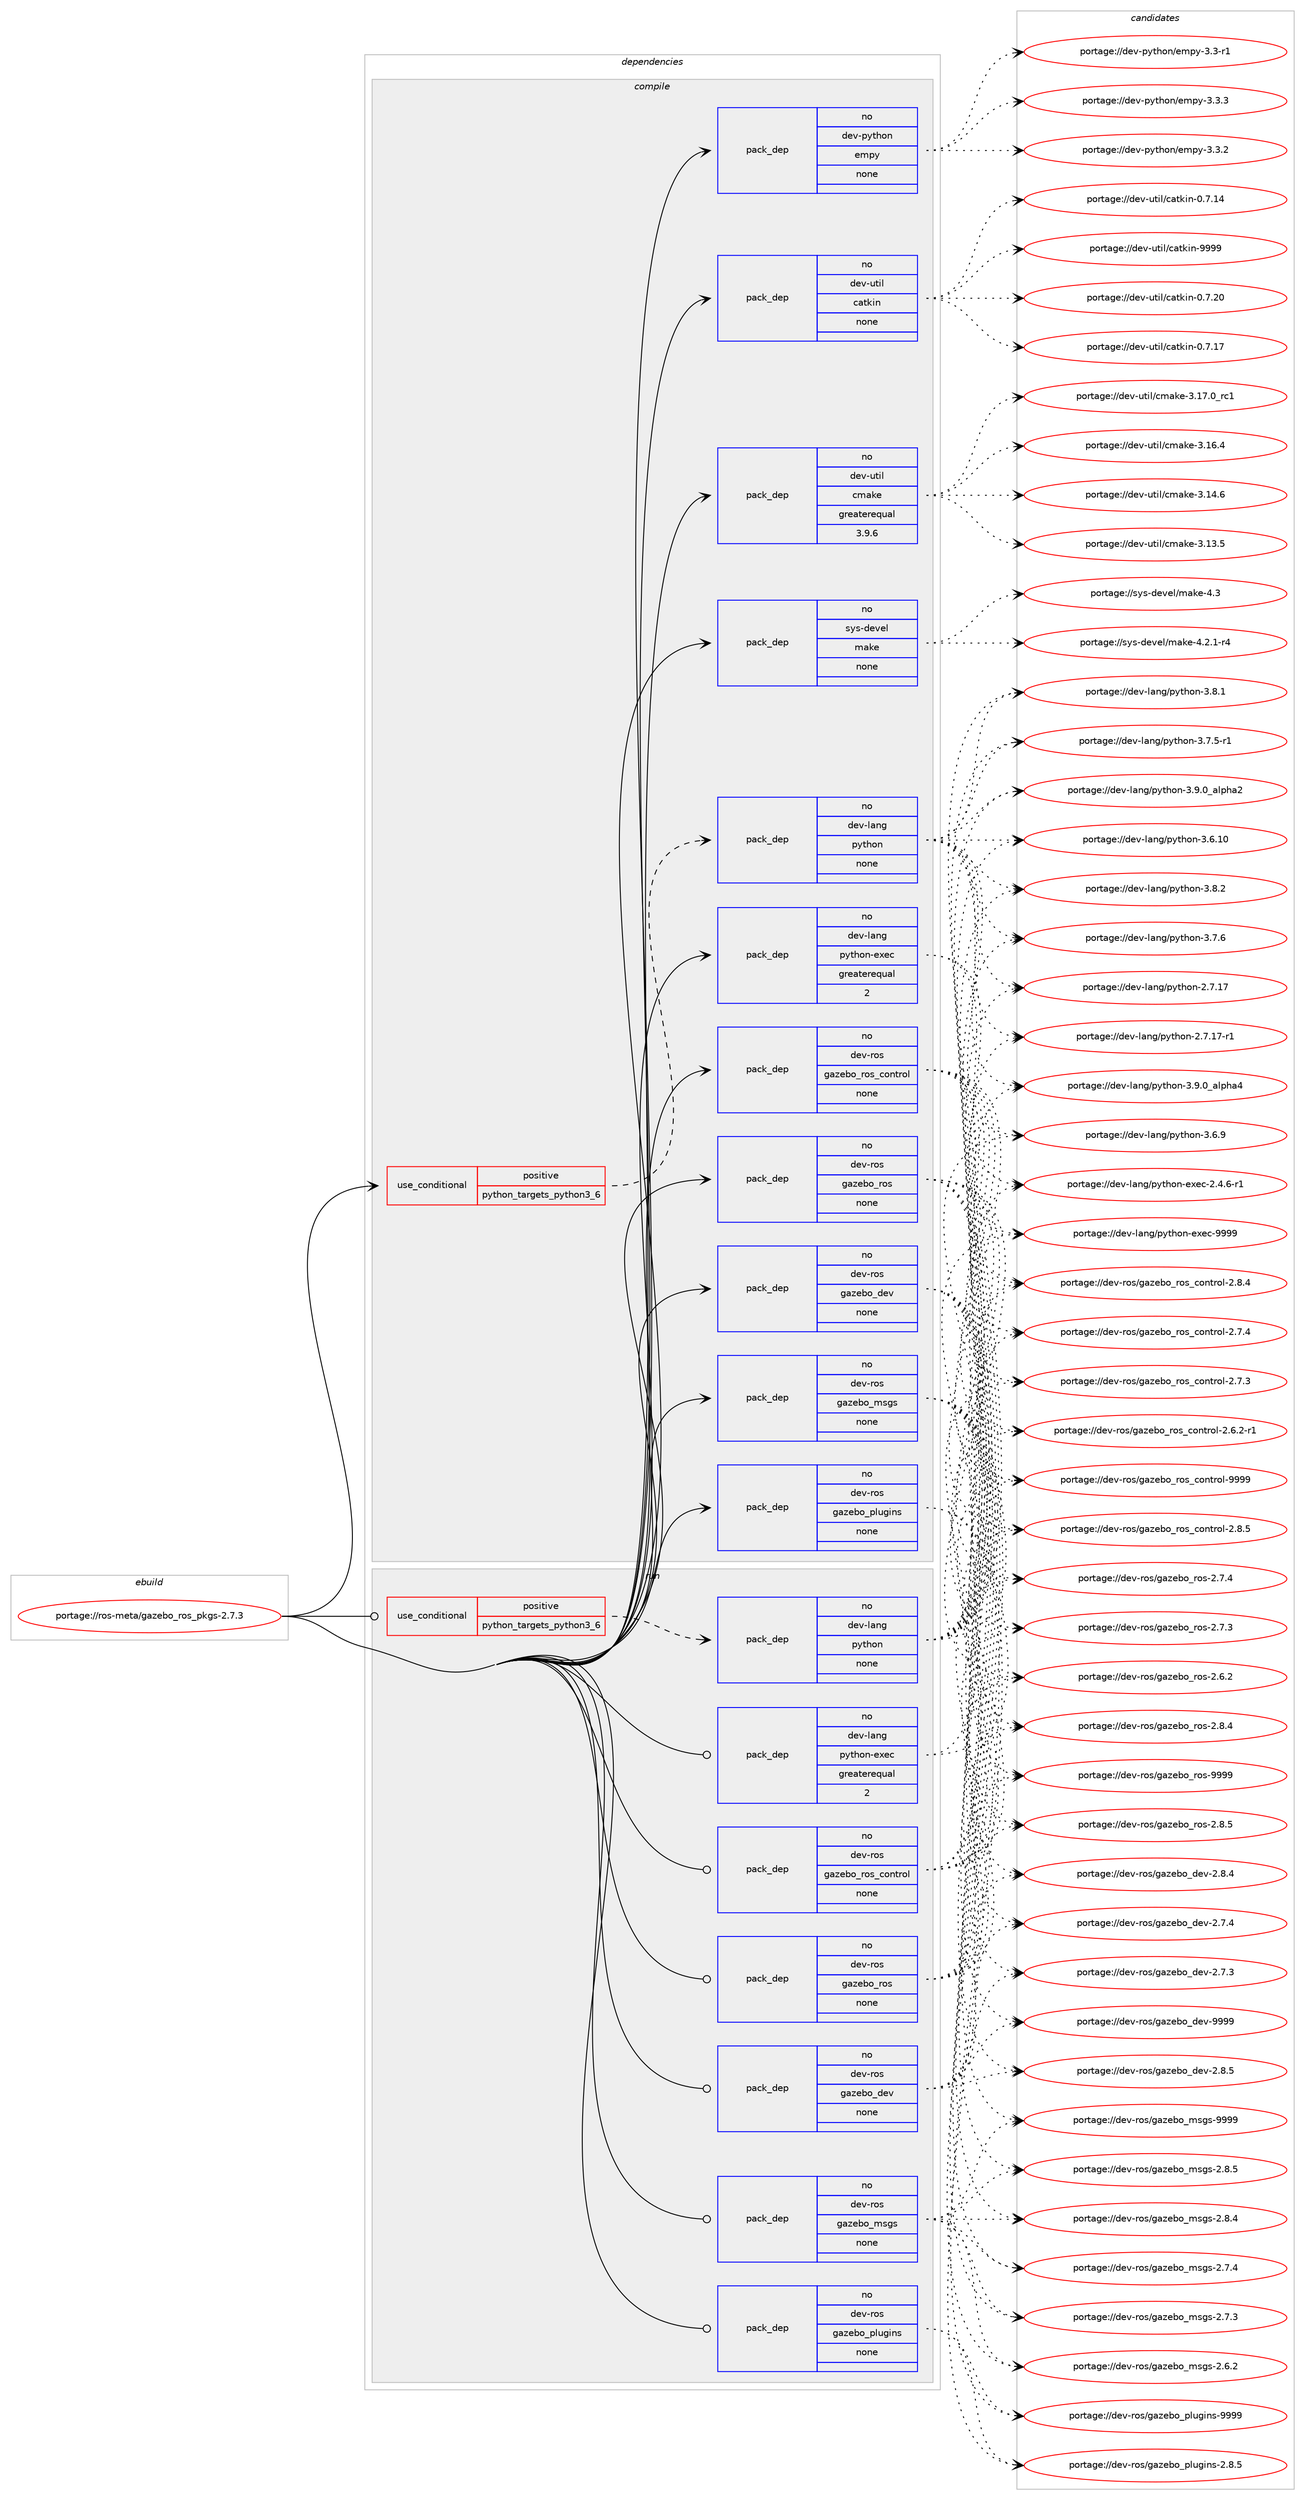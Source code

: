 digraph prolog {

# *************
# Graph options
# *************

newrank=true;
concentrate=true;
compound=true;
graph [rankdir=LR,fontname=Helvetica,fontsize=10,ranksep=1.5];#, ranksep=2.5, nodesep=0.2];
edge  [arrowhead=vee];
node  [fontname=Helvetica,fontsize=10];

# **********
# The ebuild
# **********

subgraph cluster_leftcol {
color=gray;
rank=same;
label=<<i>ebuild</i>>;
id [label="portage://ros-meta/gazebo_ros_pkgs-2.7.3", color=red, width=4, href="../ros-meta/gazebo_ros_pkgs-2.7.3.svg"];
}

# ****************
# The dependencies
# ****************

subgraph cluster_midcol {
color=gray;
label=<<i>dependencies</i>>;
subgraph cluster_compile {
fillcolor="#eeeeee";
style=filled;
label=<<i>compile</i>>;
subgraph cond12241 {
dependency62548 [label=<<TABLE BORDER="0" CELLBORDER="1" CELLSPACING="0" CELLPADDING="4"><TR><TD ROWSPAN="3" CELLPADDING="10">use_conditional</TD></TR><TR><TD>positive</TD></TR><TR><TD>python_targets_python3_6</TD></TR></TABLE>>, shape=none, color=red];
subgraph pack49035 {
dependency62549 [label=<<TABLE BORDER="0" CELLBORDER="1" CELLSPACING="0" CELLPADDING="4" WIDTH="220"><TR><TD ROWSPAN="6" CELLPADDING="30">pack_dep</TD></TR><TR><TD WIDTH="110">no</TD></TR><TR><TD>dev-lang</TD></TR><TR><TD>python</TD></TR><TR><TD>none</TD></TR><TR><TD></TD></TR></TABLE>>, shape=none, color=blue];
}
dependency62548:e -> dependency62549:w [weight=20,style="dashed",arrowhead="vee"];
}
id:e -> dependency62548:w [weight=20,style="solid",arrowhead="vee"];
subgraph pack49036 {
dependency62550 [label=<<TABLE BORDER="0" CELLBORDER="1" CELLSPACING="0" CELLPADDING="4" WIDTH="220"><TR><TD ROWSPAN="6" CELLPADDING="30">pack_dep</TD></TR><TR><TD WIDTH="110">no</TD></TR><TR><TD>dev-lang</TD></TR><TR><TD>python-exec</TD></TR><TR><TD>greaterequal</TD></TR><TR><TD>2</TD></TR></TABLE>>, shape=none, color=blue];
}
id:e -> dependency62550:w [weight=20,style="solid",arrowhead="vee"];
subgraph pack49037 {
dependency62551 [label=<<TABLE BORDER="0" CELLBORDER="1" CELLSPACING="0" CELLPADDING="4" WIDTH="220"><TR><TD ROWSPAN="6" CELLPADDING="30">pack_dep</TD></TR><TR><TD WIDTH="110">no</TD></TR><TR><TD>dev-python</TD></TR><TR><TD>empy</TD></TR><TR><TD>none</TD></TR><TR><TD></TD></TR></TABLE>>, shape=none, color=blue];
}
id:e -> dependency62551:w [weight=20,style="solid",arrowhead="vee"];
subgraph pack49038 {
dependency62552 [label=<<TABLE BORDER="0" CELLBORDER="1" CELLSPACING="0" CELLPADDING="4" WIDTH="220"><TR><TD ROWSPAN="6" CELLPADDING="30">pack_dep</TD></TR><TR><TD WIDTH="110">no</TD></TR><TR><TD>dev-ros</TD></TR><TR><TD>gazebo_dev</TD></TR><TR><TD>none</TD></TR><TR><TD></TD></TR></TABLE>>, shape=none, color=blue];
}
id:e -> dependency62552:w [weight=20,style="solid",arrowhead="vee"];
subgraph pack49039 {
dependency62553 [label=<<TABLE BORDER="0" CELLBORDER="1" CELLSPACING="0" CELLPADDING="4" WIDTH="220"><TR><TD ROWSPAN="6" CELLPADDING="30">pack_dep</TD></TR><TR><TD WIDTH="110">no</TD></TR><TR><TD>dev-ros</TD></TR><TR><TD>gazebo_msgs</TD></TR><TR><TD>none</TD></TR><TR><TD></TD></TR></TABLE>>, shape=none, color=blue];
}
id:e -> dependency62553:w [weight=20,style="solid",arrowhead="vee"];
subgraph pack49040 {
dependency62554 [label=<<TABLE BORDER="0" CELLBORDER="1" CELLSPACING="0" CELLPADDING="4" WIDTH="220"><TR><TD ROWSPAN="6" CELLPADDING="30">pack_dep</TD></TR><TR><TD WIDTH="110">no</TD></TR><TR><TD>dev-ros</TD></TR><TR><TD>gazebo_plugins</TD></TR><TR><TD>none</TD></TR><TR><TD></TD></TR></TABLE>>, shape=none, color=blue];
}
id:e -> dependency62554:w [weight=20,style="solid",arrowhead="vee"];
subgraph pack49041 {
dependency62555 [label=<<TABLE BORDER="0" CELLBORDER="1" CELLSPACING="0" CELLPADDING="4" WIDTH="220"><TR><TD ROWSPAN="6" CELLPADDING="30">pack_dep</TD></TR><TR><TD WIDTH="110">no</TD></TR><TR><TD>dev-ros</TD></TR><TR><TD>gazebo_ros</TD></TR><TR><TD>none</TD></TR><TR><TD></TD></TR></TABLE>>, shape=none, color=blue];
}
id:e -> dependency62555:w [weight=20,style="solid",arrowhead="vee"];
subgraph pack49042 {
dependency62556 [label=<<TABLE BORDER="0" CELLBORDER="1" CELLSPACING="0" CELLPADDING="4" WIDTH="220"><TR><TD ROWSPAN="6" CELLPADDING="30">pack_dep</TD></TR><TR><TD WIDTH="110">no</TD></TR><TR><TD>dev-ros</TD></TR><TR><TD>gazebo_ros_control</TD></TR><TR><TD>none</TD></TR><TR><TD></TD></TR></TABLE>>, shape=none, color=blue];
}
id:e -> dependency62556:w [weight=20,style="solid",arrowhead="vee"];
subgraph pack49043 {
dependency62557 [label=<<TABLE BORDER="0" CELLBORDER="1" CELLSPACING="0" CELLPADDING="4" WIDTH="220"><TR><TD ROWSPAN="6" CELLPADDING="30">pack_dep</TD></TR><TR><TD WIDTH="110">no</TD></TR><TR><TD>dev-util</TD></TR><TR><TD>catkin</TD></TR><TR><TD>none</TD></TR><TR><TD></TD></TR></TABLE>>, shape=none, color=blue];
}
id:e -> dependency62557:w [weight=20,style="solid",arrowhead="vee"];
subgraph pack49044 {
dependency62558 [label=<<TABLE BORDER="0" CELLBORDER="1" CELLSPACING="0" CELLPADDING="4" WIDTH="220"><TR><TD ROWSPAN="6" CELLPADDING="30">pack_dep</TD></TR><TR><TD WIDTH="110">no</TD></TR><TR><TD>dev-util</TD></TR><TR><TD>cmake</TD></TR><TR><TD>greaterequal</TD></TR><TR><TD>3.9.6</TD></TR></TABLE>>, shape=none, color=blue];
}
id:e -> dependency62558:w [weight=20,style="solid",arrowhead="vee"];
subgraph pack49045 {
dependency62559 [label=<<TABLE BORDER="0" CELLBORDER="1" CELLSPACING="0" CELLPADDING="4" WIDTH="220"><TR><TD ROWSPAN="6" CELLPADDING="30">pack_dep</TD></TR><TR><TD WIDTH="110">no</TD></TR><TR><TD>sys-devel</TD></TR><TR><TD>make</TD></TR><TR><TD>none</TD></TR><TR><TD></TD></TR></TABLE>>, shape=none, color=blue];
}
id:e -> dependency62559:w [weight=20,style="solid",arrowhead="vee"];
}
subgraph cluster_compileandrun {
fillcolor="#eeeeee";
style=filled;
label=<<i>compile and run</i>>;
}
subgraph cluster_run {
fillcolor="#eeeeee";
style=filled;
label=<<i>run</i>>;
subgraph cond12242 {
dependency62560 [label=<<TABLE BORDER="0" CELLBORDER="1" CELLSPACING="0" CELLPADDING="4"><TR><TD ROWSPAN="3" CELLPADDING="10">use_conditional</TD></TR><TR><TD>positive</TD></TR><TR><TD>python_targets_python3_6</TD></TR></TABLE>>, shape=none, color=red];
subgraph pack49046 {
dependency62561 [label=<<TABLE BORDER="0" CELLBORDER="1" CELLSPACING="0" CELLPADDING="4" WIDTH="220"><TR><TD ROWSPAN="6" CELLPADDING="30">pack_dep</TD></TR><TR><TD WIDTH="110">no</TD></TR><TR><TD>dev-lang</TD></TR><TR><TD>python</TD></TR><TR><TD>none</TD></TR><TR><TD></TD></TR></TABLE>>, shape=none, color=blue];
}
dependency62560:e -> dependency62561:w [weight=20,style="dashed",arrowhead="vee"];
}
id:e -> dependency62560:w [weight=20,style="solid",arrowhead="odot"];
subgraph pack49047 {
dependency62562 [label=<<TABLE BORDER="0" CELLBORDER="1" CELLSPACING="0" CELLPADDING="4" WIDTH="220"><TR><TD ROWSPAN="6" CELLPADDING="30">pack_dep</TD></TR><TR><TD WIDTH="110">no</TD></TR><TR><TD>dev-lang</TD></TR><TR><TD>python-exec</TD></TR><TR><TD>greaterequal</TD></TR><TR><TD>2</TD></TR></TABLE>>, shape=none, color=blue];
}
id:e -> dependency62562:w [weight=20,style="solid",arrowhead="odot"];
subgraph pack49048 {
dependency62563 [label=<<TABLE BORDER="0" CELLBORDER="1" CELLSPACING="0" CELLPADDING="4" WIDTH="220"><TR><TD ROWSPAN="6" CELLPADDING="30">pack_dep</TD></TR><TR><TD WIDTH="110">no</TD></TR><TR><TD>dev-ros</TD></TR><TR><TD>gazebo_dev</TD></TR><TR><TD>none</TD></TR><TR><TD></TD></TR></TABLE>>, shape=none, color=blue];
}
id:e -> dependency62563:w [weight=20,style="solid",arrowhead="odot"];
subgraph pack49049 {
dependency62564 [label=<<TABLE BORDER="0" CELLBORDER="1" CELLSPACING="0" CELLPADDING="4" WIDTH="220"><TR><TD ROWSPAN="6" CELLPADDING="30">pack_dep</TD></TR><TR><TD WIDTH="110">no</TD></TR><TR><TD>dev-ros</TD></TR><TR><TD>gazebo_msgs</TD></TR><TR><TD>none</TD></TR><TR><TD></TD></TR></TABLE>>, shape=none, color=blue];
}
id:e -> dependency62564:w [weight=20,style="solid",arrowhead="odot"];
subgraph pack49050 {
dependency62565 [label=<<TABLE BORDER="0" CELLBORDER="1" CELLSPACING="0" CELLPADDING="4" WIDTH="220"><TR><TD ROWSPAN="6" CELLPADDING="30">pack_dep</TD></TR><TR><TD WIDTH="110">no</TD></TR><TR><TD>dev-ros</TD></TR><TR><TD>gazebo_plugins</TD></TR><TR><TD>none</TD></TR><TR><TD></TD></TR></TABLE>>, shape=none, color=blue];
}
id:e -> dependency62565:w [weight=20,style="solid",arrowhead="odot"];
subgraph pack49051 {
dependency62566 [label=<<TABLE BORDER="0" CELLBORDER="1" CELLSPACING="0" CELLPADDING="4" WIDTH="220"><TR><TD ROWSPAN="6" CELLPADDING="30">pack_dep</TD></TR><TR><TD WIDTH="110">no</TD></TR><TR><TD>dev-ros</TD></TR><TR><TD>gazebo_ros</TD></TR><TR><TD>none</TD></TR><TR><TD></TD></TR></TABLE>>, shape=none, color=blue];
}
id:e -> dependency62566:w [weight=20,style="solid",arrowhead="odot"];
subgraph pack49052 {
dependency62567 [label=<<TABLE BORDER="0" CELLBORDER="1" CELLSPACING="0" CELLPADDING="4" WIDTH="220"><TR><TD ROWSPAN="6" CELLPADDING="30">pack_dep</TD></TR><TR><TD WIDTH="110">no</TD></TR><TR><TD>dev-ros</TD></TR><TR><TD>gazebo_ros_control</TD></TR><TR><TD>none</TD></TR><TR><TD></TD></TR></TABLE>>, shape=none, color=blue];
}
id:e -> dependency62567:w [weight=20,style="solid",arrowhead="odot"];
}
}

# **************
# The candidates
# **************

subgraph cluster_choices {
rank=same;
color=gray;
label=<<i>candidates</i>>;

subgraph choice49035 {
color=black;
nodesep=1;
choice10010111845108971101034711212111610411111045514657464895971081121049752 [label="portage://dev-lang/python-3.9.0_alpha4", color=red, width=4,href="../dev-lang/python-3.9.0_alpha4.svg"];
choice10010111845108971101034711212111610411111045514657464895971081121049750 [label="portage://dev-lang/python-3.9.0_alpha2", color=red, width=4,href="../dev-lang/python-3.9.0_alpha2.svg"];
choice100101118451089711010347112121116104111110455146564650 [label="portage://dev-lang/python-3.8.2", color=red, width=4,href="../dev-lang/python-3.8.2.svg"];
choice100101118451089711010347112121116104111110455146564649 [label="portage://dev-lang/python-3.8.1", color=red, width=4,href="../dev-lang/python-3.8.1.svg"];
choice100101118451089711010347112121116104111110455146554654 [label="portage://dev-lang/python-3.7.6", color=red, width=4,href="../dev-lang/python-3.7.6.svg"];
choice1001011184510897110103471121211161041111104551465546534511449 [label="portage://dev-lang/python-3.7.5-r1", color=red, width=4,href="../dev-lang/python-3.7.5-r1.svg"];
choice100101118451089711010347112121116104111110455146544657 [label="portage://dev-lang/python-3.6.9", color=red, width=4,href="../dev-lang/python-3.6.9.svg"];
choice10010111845108971101034711212111610411111045514654464948 [label="portage://dev-lang/python-3.6.10", color=red, width=4,href="../dev-lang/python-3.6.10.svg"];
choice100101118451089711010347112121116104111110455046554649554511449 [label="portage://dev-lang/python-2.7.17-r1", color=red, width=4,href="../dev-lang/python-2.7.17-r1.svg"];
choice10010111845108971101034711212111610411111045504655464955 [label="portage://dev-lang/python-2.7.17", color=red, width=4,href="../dev-lang/python-2.7.17.svg"];
dependency62549:e -> choice10010111845108971101034711212111610411111045514657464895971081121049752:w [style=dotted,weight="100"];
dependency62549:e -> choice10010111845108971101034711212111610411111045514657464895971081121049750:w [style=dotted,weight="100"];
dependency62549:e -> choice100101118451089711010347112121116104111110455146564650:w [style=dotted,weight="100"];
dependency62549:e -> choice100101118451089711010347112121116104111110455146564649:w [style=dotted,weight="100"];
dependency62549:e -> choice100101118451089711010347112121116104111110455146554654:w [style=dotted,weight="100"];
dependency62549:e -> choice1001011184510897110103471121211161041111104551465546534511449:w [style=dotted,weight="100"];
dependency62549:e -> choice100101118451089711010347112121116104111110455146544657:w [style=dotted,weight="100"];
dependency62549:e -> choice10010111845108971101034711212111610411111045514654464948:w [style=dotted,weight="100"];
dependency62549:e -> choice100101118451089711010347112121116104111110455046554649554511449:w [style=dotted,weight="100"];
dependency62549:e -> choice10010111845108971101034711212111610411111045504655464955:w [style=dotted,weight="100"];
}
subgraph choice49036 {
color=black;
nodesep=1;
choice10010111845108971101034711212111610411111045101120101994557575757 [label="portage://dev-lang/python-exec-9999", color=red, width=4,href="../dev-lang/python-exec-9999.svg"];
choice10010111845108971101034711212111610411111045101120101994550465246544511449 [label="portage://dev-lang/python-exec-2.4.6-r1", color=red, width=4,href="../dev-lang/python-exec-2.4.6-r1.svg"];
dependency62550:e -> choice10010111845108971101034711212111610411111045101120101994557575757:w [style=dotted,weight="100"];
dependency62550:e -> choice10010111845108971101034711212111610411111045101120101994550465246544511449:w [style=dotted,weight="100"];
}
subgraph choice49037 {
color=black;
nodesep=1;
choice1001011184511212111610411111047101109112121455146514651 [label="portage://dev-python/empy-3.3.3", color=red, width=4,href="../dev-python/empy-3.3.3.svg"];
choice1001011184511212111610411111047101109112121455146514650 [label="portage://dev-python/empy-3.3.2", color=red, width=4,href="../dev-python/empy-3.3.2.svg"];
choice1001011184511212111610411111047101109112121455146514511449 [label="portage://dev-python/empy-3.3-r1", color=red, width=4,href="../dev-python/empy-3.3-r1.svg"];
dependency62551:e -> choice1001011184511212111610411111047101109112121455146514651:w [style=dotted,weight="100"];
dependency62551:e -> choice1001011184511212111610411111047101109112121455146514650:w [style=dotted,weight="100"];
dependency62551:e -> choice1001011184511212111610411111047101109112121455146514511449:w [style=dotted,weight="100"];
}
subgraph choice49038 {
color=black;
nodesep=1;
choice10010111845114111115471039712210198111951001011184557575757 [label="portage://dev-ros/gazebo_dev-9999", color=red, width=4,href="../dev-ros/gazebo_dev-9999.svg"];
choice1001011184511411111547103971221019811195100101118455046564653 [label="portage://dev-ros/gazebo_dev-2.8.5", color=red, width=4,href="../dev-ros/gazebo_dev-2.8.5.svg"];
choice1001011184511411111547103971221019811195100101118455046564652 [label="portage://dev-ros/gazebo_dev-2.8.4", color=red, width=4,href="../dev-ros/gazebo_dev-2.8.4.svg"];
choice1001011184511411111547103971221019811195100101118455046554652 [label="portage://dev-ros/gazebo_dev-2.7.4", color=red, width=4,href="../dev-ros/gazebo_dev-2.7.4.svg"];
choice1001011184511411111547103971221019811195100101118455046554651 [label="portage://dev-ros/gazebo_dev-2.7.3", color=red, width=4,href="../dev-ros/gazebo_dev-2.7.3.svg"];
dependency62552:e -> choice10010111845114111115471039712210198111951001011184557575757:w [style=dotted,weight="100"];
dependency62552:e -> choice1001011184511411111547103971221019811195100101118455046564653:w [style=dotted,weight="100"];
dependency62552:e -> choice1001011184511411111547103971221019811195100101118455046564652:w [style=dotted,weight="100"];
dependency62552:e -> choice1001011184511411111547103971221019811195100101118455046554652:w [style=dotted,weight="100"];
dependency62552:e -> choice1001011184511411111547103971221019811195100101118455046554651:w [style=dotted,weight="100"];
}
subgraph choice49039 {
color=black;
nodesep=1;
choice10010111845114111115471039712210198111951091151031154557575757 [label="portage://dev-ros/gazebo_msgs-9999", color=red, width=4,href="../dev-ros/gazebo_msgs-9999.svg"];
choice1001011184511411111547103971221019811195109115103115455046564653 [label="portage://dev-ros/gazebo_msgs-2.8.5", color=red, width=4,href="../dev-ros/gazebo_msgs-2.8.5.svg"];
choice1001011184511411111547103971221019811195109115103115455046564652 [label="portage://dev-ros/gazebo_msgs-2.8.4", color=red, width=4,href="../dev-ros/gazebo_msgs-2.8.4.svg"];
choice1001011184511411111547103971221019811195109115103115455046554652 [label="portage://dev-ros/gazebo_msgs-2.7.4", color=red, width=4,href="../dev-ros/gazebo_msgs-2.7.4.svg"];
choice1001011184511411111547103971221019811195109115103115455046554651 [label="portage://dev-ros/gazebo_msgs-2.7.3", color=red, width=4,href="../dev-ros/gazebo_msgs-2.7.3.svg"];
choice1001011184511411111547103971221019811195109115103115455046544650 [label="portage://dev-ros/gazebo_msgs-2.6.2", color=red, width=4,href="../dev-ros/gazebo_msgs-2.6.2.svg"];
dependency62553:e -> choice10010111845114111115471039712210198111951091151031154557575757:w [style=dotted,weight="100"];
dependency62553:e -> choice1001011184511411111547103971221019811195109115103115455046564653:w [style=dotted,weight="100"];
dependency62553:e -> choice1001011184511411111547103971221019811195109115103115455046564652:w [style=dotted,weight="100"];
dependency62553:e -> choice1001011184511411111547103971221019811195109115103115455046554652:w [style=dotted,weight="100"];
dependency62553:e -> choice1001011184511411111547103971221019811195109115103115455046554651:w [style=dotted,weight="100"];
dependency62553:e -> choice1001011184511411111547103971221019811195109115103115455046544650:w [style=dotted,weight="100"];
}
subgraph choice49040 {
color=black;
nodesep=1;
choice10010111845114111115471039712210198111951121081171031051101154557575757 [label="portage://dev-ros/gazebo_plugins-9999", color=red, width=4,href="../dev-ros/gazebo_plugins-9999.svg"];
choice1001011184511411111547103971221019811195112108117103105110115455046564653 [label="portage://dev-ros/gazebo_plugins-2.8.5", color=red, width=4,href="../dev-ros/gazebo_plugins-2.8.5.svg"];
dependency62554:e -> choice10010111845114111115471039712210198111951121081171031051101154557575757:w [style=dotted,weight="100"];
dependency62554:e -> choice1001011184511411111547103971221019811195112108117103105110115455046564653:w [style=dotted,weight="100"];
}
subgraph choice49041 {
color=black;
nodesep=1;
choice10010111845114111115471039712210198111951141111154557575757 [label="portage://dev-ros/gazebo_ros-9999", color=red, width=4,href="../dev-ros/gazebo_ros-9999.svg"];
choice1001011184511411111547103971221019811195114111115455046564653 [label="portage://dev-ros/gazebo_ros-2.8.5", color=red, width=4,href="../dev-ros/gazebo_ros-2.8.5.svg"];
choice1001011184511411111547103971221019811195114111115455046564652 [label="portage://dev-ros/gazebo_ros-2.8.4", color=red, width=4,href="../dev-ros/gazebo_ros-2.8.4.svg"];
choice1001011184511411111547103971221019811195114111115455046554652 [label="portage://dev-ros/gazebo_ros-2.7.4", color=red, width=4,href="../dev-ros/gazebo_ros-2.7.4.svg"];
choice1001011184511411111547103971221019811195114111115455046554651 [label="portage://dev-ros/gazebo_ros-2.7.3", color=red, width=4,href="../dev-ros/gazebo_ros-2.7.3.svg"];
choice1001011184511411111547103971221019811195114111115455046544650 [label="portage://dev-ros/gazebo_ros-2.6.2", color=red, width=4,href="../dev-ros/gazebo_ros-2.6.2.svg"];
dependency62555:e -> choice10010111845114111115471039712210198111951141111154557575757:w [style=dotted,weight="100"];
dependency62555:e -> choice1001011184511411111547103971221019811195114111115455046564653:w [style=dotted,weight="100"];
dependency62555:e -> choice1001011184511411111547103971221019811195114111115455046564652:w [style=dotted,weight="100"];
dependency62555:e -> choice1001011184511411111547103971221019811195114111115455046554652:w [style=dotted,weight="100"];
dependency62555:e -> choice1001011184511411111547103971221019811195114111115455046554651:w [style=dotted,weight="100"];
dependency62555:e -> choice1001011184511411111547103971221019811195114111115455046544650:w [style=dotted,weight="100"];
}
subgraph choice49042 {
color=black;
nodesep=1;
choice100101118451141111154710397122101981119511411111595991111101161141111084557575757 [label="portage://dev-ros/gazebo_ros_control-9999", color=red, width=4,href="../dev-ros/gazebo_ros_control-9999.svg"];
choice10010111845114111115471039712210198111951141111159599111110116114111108455046564653 [label="portage://dev-ros/gazebo_ros_control-2.8.5", color=red, width=4,href="../dev-ros/gazebo_ros_control-2.8.5.svg"];
choice10010111845114111115471039712210198111951141111159599111110116114111108455046564652 [label="portage://dev-ros/gazebo_ros_control-2.8.4", color=red, width=4,href="../dev-ros/gazebo_ros_control-2.8.4.svg"];
choice10010111845114111115471039712210198111951141111159599111110116114111108455046554652 [label="portage://dev-ros/gazebo_ros_control-2.7.4", color=red, width=4,href="../dev-ros/gazebo_ros_control-2.7.4.svg"];
choice10010111845114111115471039712210198111951141111159599111110116114111108455046554651 [label="portage://dev-ros/gazebo_ros_control-2.7.3", color=red, width=4,href="../dev-ros/gazebo_ros_control-2.7.3.svg"];
choice100101118451141111154710397122101981119511411111595991111101161141111084550465446504511449 [label="portage://dev-ros/gazebo_ros_control-2.6.2-r1", color=red, width=4,href="../dev-ros/gazebo_ros_control-2.6.2-r1.svg"];
dependency62556:e -> choice100101118451141111154710397122101981119511411111595991111101161141111084557575757:w [style=dotted,weight="100"];
dependency62556:e -> choice10010111845114111115471039712210198111951141111159599111110116114111108455046564653:w [style=dotted,weight="100"];
dependency62556:e -> choice10010111845114111115471039712210198111951141111159599111110116114111108455046564652:w [style=dotted,weight="100"];
dependency62556:e -> choice10010111845114111115471039712210198111951141111159599111110116114111108455046554652:w [style=dotted,weight="100"];
dependency62556:e -> choice10010111845114111115471039712210198111951141111159599111110116114111108455046554651:w [style=dotted,weight="100"];
dependency62556:e -> choice100101118451141111154710397122101981119511411111595991111101161141111084550465446504511449:w [style=dotted,weight="100"];
}
subgraph choice49043 {
color=black;
nodesep=1;
choice100101118451171161051084799971161071051104557575757 [label="portage://dev-util/catkin-9999", color=red, width=4,href="../dev-util/catkin-9999.svg"];
choice1001011184511711610510847999711610710511045484655465048 [label="portage://dev-util/catkin-0.7.20", color=red, width=4,href="../dev-util/catkin-0.7.20.svg"];
choice1001011184511711610510847999711610710511045484655464955 [label="portage://dev-util/catkin-0.7.17", color=red, width=4,href="../dev-util/catkin-0.7.17.svg"];
choice1001011184511711610510847999711610710511045484655464952 [label="portage://dev-util/catkin-0.7.14", color=red, width=4,href="../dev-util/catkin-0.7.14.svg"];
dependency62557:e -> choice100101118451171161051084799971161071051104557575757:w [style=dotted,weight="100"];
dependency62557:e -> choice1001011184511711610510847999711610710511045484655465048:w [style=dotted,weight="100"];
dependency62557:e -> choice1001011184511711610510847999711610710511045484655464955:w [style=dotted,weight="100"];
dependency62557:e -> choice1001011184511711610510847999711610710511045484655464952:w [style=dotted,weight="100"];
}
subgraph choice49044 {
color=black;
nodesep=1;
choice1001011184511711610510847991099710710145514649554648951149949 [label="portage://dev-util/cmake-3.17.0_rc1", color=red, width=4,href="../dev-util/cmake-3.17.0_rc1.svg"];
choice1001011184511711610510847991099710710145514649544652 [label="portage://dev-util/cmake-3.16.4", color=red, width=4,href="../dev-util/cmake-3.16.4.svg"];
choice1001011184511711610510847991099710710145514649524654 [label="portage://dev-util/cmake-3.14.6", color=red, width=4,href="../dev-util/cmake-3.14.6.svg"];
choice1001011184511711610510847991099710710145514649514653 [label="portage://dev-util/cmake-3.13.5", color=red, width=4,href="../dev-util/cmake-3.13.5.svg"];
dependency62558:e -> choice1001011184511711610510847991099710710145514649554648951149949:w [style=dotted,weight="100"];
dependency62558:e -> choice1001011184511711610510847991099710710145514649544652:w [style=dotted,weight="100"];
dependency62558:e -> choice1001011184511711610510847991099710710145514649524654:w [style=dotted,weight="100"];
dependency62558:e -> choice1001011184511711610510847991099710710145514649514653:w [style=dotted,weight="100"];
}
subgraph choice49045 {
color=black;
nodesep=1;
choice11512111545100101118101108471099710710145524651 [label="portage://sys-devel/make-4.3", color=red, width=4,href="../sys-devel/make-4.3.svg"];
choice1151211154510010111810110847109971071014552465046494511452 [label="portage://sys-devel/make-4.2.1-r4", color=red, width=4,href="../sys-devel/make-4.2.1-r4.svg"];
dependency62559:e -> choice11512111545100101118101108471099710710145524651:w [style=dotted,weight="100"];
dependency62559:e -> choice1151211154510010111810110847109971071014552465046494511452:w [style=dotted,weight="100"];
}
subgraph choice49046 {
color=black;
nodesep=1;
choice10010111845108971101034711212111610411111045514657464895971081121049752 [label="portage://dev-lang/python-3.9.0_alpha4", color=red, width=4,href="../dev-lang/python-3.9.0_alpha4.svg"];
choice10010111845108971101034711212111610411111045514657464895971081121049750 [label="portage://dev-lang/python-3.9.0_alpha2", color=red, width=4,href="../dev-lang/python-3.9.0_alpha2.svg"];
choice100101118451089711010347112121116104111110455146564650 [label="portage://dev-lang/python-3.8.2", color=red, width=4,href="../dev-lang/python-3.8.2.svg"];
choice100101118451089711010347112121116104111110455146564649 [label="portage://dev-lang/python-3.8.1", color=red, width=4,href="../dev-lang/python-3.8.1.svg"];
choice100101118451089711010347112121116104111110455146554654 [label="portage://dev-lang/python-3.7.6", color=red, width=4,href="../dev-lang/python-3.7.6.svg"];
choice1001011184510897110103471121211161041111104551465546534511449 [label="portage://dev-lang/python-3.7.5-r1", color=red, width=4,href="../dev-lang/python-3.7.5-r1.svg"];
choice100101118451089711010347112121116104111110455146544657 [label="portage://dev-lang/python-3.6.9", color=red, width=4,href="../dev-lang/python-3.6.9.svg"];
choice10010111845108971101034711212111610411111045514654464948 [label="portage://dev-lang/python-3.6.10", color=red, width=4,href="../dev-lang/python-3.6.10.svg"];
choice100101118451089711010347112121116104111110455046554649554511449 [label="portage://dev-lang/python-2.7.17-r1", color=red, width=4,href="../dev-lang/python-2.7.17-r1.svg"];
choice10010111845108971101034711212111610411111045504655464955 [label="portage://dev-lang/python-2.7.17", color=red, width=4,href="../dev-lang/python-2.7.17.svg"];
dependency62561:e -> choice10010111845108971101034711212111610411111045514657464895971081121049752:w [style=dotted,weight="100"];
dependency62561:e -> choice10010111845108971101034711212111610411111045514657464895971081121049750:w [style=dotted,weight="100"];
dependency62561:e -> choice100101118451089711010347112121116104111110455146564650:w [style=dotted,weight="100"];
dependency62561:e -> choice100101118451089711010347112121116104111110455146564649:w [style=dotted,weight="100"];
dependency62561:e -> choice100101118451089711010347112121116104111110455146554654:w [style=dotted,weight="100"];
dependency62561:e -> choice1001011184510897110103471121211161041111104551465546534511449:w [style=dotted,weight="100"];
dependency62561:e -> choice100101118451089711010347112121116104111110455146544657:w [style=dotted,weight="100"];
dependency62561:e -> choice10010111845108971101034711212111610411111045514654464948:w [style=dotted,weight="100"];
dependency62561:e -> choice100101118451089711010347112121116104111110455046554649554511449:w [style=dotted,weight="100"];
dependency62561:e -> choice10010111845108971101034711212111610411111045504655464955:w [style=dotted,weight="100"];
}
subgraph choice49047 {
color=black;
nodesep=1;
choice10010111845108971101034711212111610411111045101120101994557575757 [label="portage://dev-lang/python-exec-9999", color=red, width=4,href="../dev-lang/python-exec-9999.svg"];
choice10010111845108971101034711212111610411111045101120101994550465246544511449 [label="portage://dev-lang/python-exec-2.4.6-r1", color=red, width=4,href="../dev-lang/python-exec-2.4.6-r1.svg"];
dependency62562:e -> choice10010111845108971101034711212111610411111045101120101994557575757:w [style=dotted,weight="100"];
dependency62562:e -> choice10010111845108971101034711212111610411111045101120101994550465246544511449:w [style=dotted,weight="100"];
}
subgraph choice49048 {
color=black;
nodesep=1;
choice10010111845114111115471039712210198111951001011184557575757 [label="portage://dev-ros/gazebo_dev-9999", color=red, width=4,href="../dev-ros/gazebo_dev-9999.svg"];
choice1001011184511411111547103971221019811195100101118455046564653 [label="portage://dev-ros/gazebo_dev-2.8.5", color=red, width=4,href="../dev-ros/gazebo_dev-2.8.5.svg"];
choice1001011184511411111547103971221019811195100101118455046564652 [label="portage://dev-ros/gazebo_dev-2.8.4", color=red, width=4,href="../dev-ros/gazebo_dev-2.8.4.svg"];
choice1001011184511411111547103971221019811195100101118455046554652 [label="portage://dev-ros/gazebo_dev-2.7.4", color=red, width=4,href="../dev-ros/gazebo_dev-2.7.4.svg"];
choice1001011184511411111547103971221019811195100101118455046554651 [label="portage://dev-ros/gazebo_dev-2.7.3", color=red, width=4,href="../dev-ros/gazebo_dev-2.7.3.svg"];
dependency62563:e -> choice10010111845114111115471039712210198111951001011184557575757:w [style=dotted,weight="100"];
dependency62563:e -> choice1001011184511411111547103971221019811195100101118455046564653:w [style=dotted,weight="100"];
dependency62563:e -> choice1001011184511411111547103971221019811195100101118455046564652:w [style=dotted,weight="100"];
dependency62563:e -> choice1001011184511411111547103971221019811195100101118455046554652:w [style=dotted,weight="100"];
dependency62563:e -> choice1001011184511411111547103971221019811195100101118455046554651:w [style=dotted,weight="100"];
}
subgraph choice49049 {
color=black;
nodesep=1;
choice10010111845114111115471039712210198111951091151031154557575757 [label="portage://dev-ros/gazebo_msgs-9999", color=red, width=4,href="../dev-ros/gazebo_msgs-9999.svg"];
choice1001011184511411111547103971221019811195109115103115455046564653 [label="portage://dev-ros/gazebo_msgs-2.8.5", color=red, width=4,href="../dev-ros/gazebo_msgs-2.8.5.svg"];
choice1001011184511411111547103971221019811195109115103115455046564652 [label="portage://dev-ros/gazebo_msgs-2.8.4", color=red, width=4,href="../dev-ros/gazebo_msgs-2.8.4.svg"];
choice1001011184511411111547103971221019811195109115103115455046554652 [label="portage://dev-ros/gazebo_msgs-2.7.4", color=red, width=4,href="../dev-ros/gazebo_msgs-2.7.4.svg"];
choice1001011184511411111547103971221019811195109115103115455046554651 [label="portage://dev-ros/gazebo_msgs-2.7.3", color=red, width=4,href="../dev-ros/gazebo_msgs-2.7.3.svg"];
choice1001011184511411111547103971221019811195109115103115455046544650 [label="portage://dev-ros/gazebo_msgs-2.6.2", color=red, width=4,href="../dev-ros/gazebo_msgs-2.6.2.svg"];
dependency62564:e -> choice10010111845114111115471039712210198111951091151031154557575757:w [style=dotted,weight="100"];
dependency62564:e -> choice1001011184511411111547103971221019811195109115103115455046564653:w [style=dotted,weight="100"];
dependency62564:e -> choice1001011184511411111547103971221019811195109115103115455046564652:w [style=dotted,weight="100"];
dependency62564:e -> choice1001011184511411111547103971221019811195109115103115455046554652:w [style=dotted,weight="100"];
dependency62564:e -> choice1001011184511411111547103971221019811195109115103115455046554651:w [style=dotted,weight="100"];
dependency62564:e -> choice1001011184511411111547103971221019811195109115103115455046544650:w [style=dotted,weight="100"];
}
subgraph choice49050 {
color=black;
nodesep=1;
choice10010111845114111115471039712210198111951121081171031051101154557575757 [label="portage://dev-ros/gazebo_plugins-9999", color=red, width=4,href="../dev-ros/gazebo_plugins-9999.svg"];
choice1001011184511411111547103971221019811195112108117103105110115455046564653 [label="portage://dev-ros/gazebo_plugins-2.8.5", color=red, width=4,href="../dev-ros/gazebo_plugins-2.8.5.svg"];
dependency62565:e -> choice10010111845114111115471039712210198111951121081171031051101154557575757:w [style=dotted,weight="100"];
dependency62565:e -> choice1001011184511411111547103971221019811195112108117103105110115455046564653:w [style=dotted,weight="100"];
}
subgraph choice49051 {
color=black;
nodesep=1;
choice10010111845114111115471039712210198111951141111154557575757 [label="portage://dev-ros/gazebo_ros-9999", color=red, width=4,href="../dev-ros/gazebo_ros-9999.svg"];
choice1001011184511411111547103971221019811195114111115455046564653 [label="portage://dev-ros/gazebo_ros-2.8.5", color=red, width=4,href="../dev-ros/gazebo_ros-2.8.5.svg"];
choice1001011184511411111547103971221019811195114111115455046564652 [label="portage://dev-ros/gazebo_ros-2.8.4", color=red, width=4,href="../dev-ros/gazebo_ros-2.8.4.svg"];
choice1001011184511411111547103971221019811195114111115455046554652 [label="portage://dev-ros/gazebo_ros-2.7.4", color=red, width=4,href="../dev-ros/gazebo_ros-2.7.4.svg"];
choice1001011184511411111547103971221019811195114111115455046554651 [label="portage://dev-ros/gazebo_ros-2.7.3", color=red, width=4,href="../dev-ros/gazebo_ros-2.7.3.svg"];
choice1001011184511411111547103971221019811195114111115455046544650 [label="portage://dev-ros/gazebo_ros-2.6.2", color=red, width=4,href="../dev-ros/gazebo_ros-2.6.2.svg"];
dependency62566:e -> choice10010111845114111115471039712210198111951141111154557575757:w [style=dotted,weight="100"];
dependency62566:e -> choice1001011184511411111547103971221019811195114111115455046564653:w [style=dotted,weight="100"];
dependency62566:e -> choice1001011184511411111547103971221019811195114111115455046564652:w [style=dotted,weight="100"];
dependency62566:e -> choice1001011184511411111547103971221019811195114111115455046554652:w [style=dotted,weight="100"];
dependency62566:e -> choice1001011184511411111547103971221019811195114111115455046554651:w [style=dotted,weight="100"];
dependency62566:e -> choice1001011184511411111547103971221019811195114111115455046544650:w [style=dotted,weight="100"];
}
subgraph choice49052 {
color=black;
nodesep=1;
choice100101118451141111154710397122101981119511411111595991111101161141111084557575757 [label="portage://dev-ros/gazebo_ros_control-9999", color=red, width=4,href="../dev-ros/gazebo_ros_control-9999.svg"];
choice10010111845114111115471039712210198111951141111159599111110116114111108455046564653 [label="portage://dev-ros/gazebo_ros_control-2.8.5", color=red, width=4,href="../dev-ros/gazebo_ros_control-2.8.5.svg"];
choice10010111845114111115471039712210198111951141111159599111110116114111108455046564652 [label="portage://dev-ros/gazebo_ros_control-2.8.4", color=red, width=4,href="../dev-ros/gazebo_ros_control-2.8.4.svg"];
choice10010111845114111115471039712210198111951141111159599111110116114111108455046554652 [label="portage://dev-ros/gazebo_ros_control-2.7.4", color=red, width=4,href="../dev-ros/gazebo_ros_control-2.7.4.svg"];
choice10010111845114111115471039712210198111951141111159599111110116114111108455046554651 [label="portage://dev-ros/gazebo_ros_control-2.7.3", color=red, width=4,href="../dev-ros/gazebo_ros_control-2.7.3.svg"];
choice100101118451141111154710397122101981119511411111595991111101161141111084550465446504511449 [label="portage://dev-ros/gazebo_ros_control-2.6.2-r1", color=red, width=4,href="../dev-ros/gazebo_ros_control-2.6.2-r1.svg"];
dependency62567:e -> choice100101118451141111154710397122101981119511411111595991111101161141111084557575757:w [style=dotted,weight="100"];
dependency62567:e -> choice10010111845114111115471039712210198111951141111159599111110116114111108455046564653:w [style=dotted,weight="100"];
dependency62567:e -> choice10010111845114111115471039712210198111951141111159599111110116114111108455046564652:w [style=dotted,weight="100"];
dependency62567:e -> choice10010111845114111115471039712210198111951141111159599111110116114111108455046554652:w [style=dotted,weight="100"];
dependency62567:e -> choice10010111845114111115471039712210198111951141111159599111110116114111108455046554651:w [style=dotted,weight="100"];
dependency62567:e -> choice100101118451141111154710397122101981119511411111595991111101161141111084550465446504511449:w [style=dotted,weight="100"];
}
}

}
